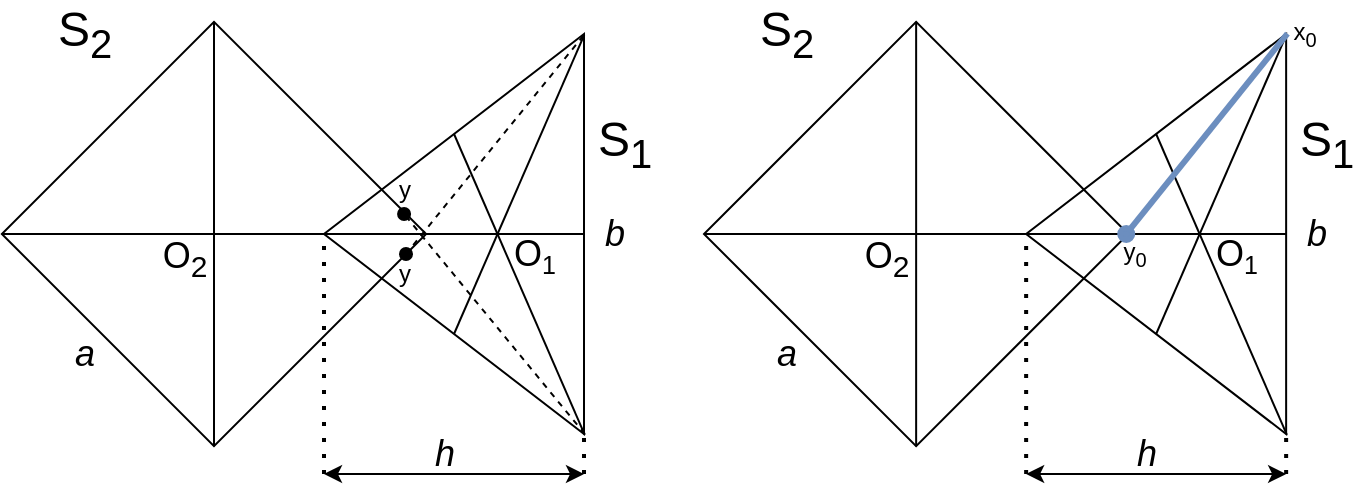 <mxfile version="16.5.1" type="device"><diagram id="qv9TY1VByeUpzpkWJU1L" name="Page-1"><mxGraphModel dx="565" dy="452" grid="1" gridSize="10" guides="1" tooltips="1" connect="1" arrows="1" fold="1" page="1" pageScale="1" pageWidth="850" pageHeight="1100" math="0" shadow="0"><root><mxCell id="0"/><mxCell id="1" parent="0"/><mxCell id="fLAzOb7ICsIZiFqXCffe-2" value="" style="whiteSpace=wrap;html=1;aspect=fixed;fillColor=none;rotation=45;" parent="1" vertex="1"><mxGeometry x="170" y="205" width="150" height="150" as="geometry"/></mxCell><mxCell id="fLAzOb7ICsIZiFqXCffe-4" value="" style="triangle;whiteSpace=wrap;html=1;fillColor=none;rotation=-180;" parent="1" vertex="1"><mxGeometry x="300" y="180" width="130" height="200" as="geometry"/></mxCell><mxCell id="fLAzOb7ICsIZiFqXCffe-5" value="" style="endArrow=none;html=1;rounded=0;exitX=1;exitY=0.5;exitDx=0;exitDy=0;entryX=0;entryY=0.5;entryDx=0;entryDy=0;" parent="1" source="fLAzOb7ICsIZiFqXCffe-4" target="fLAzOb7ICsIZiFqXCffe-4" edge="1"><mxGeometry width="50" height="50" relative="1" as="geometry"><mxPoint x="400" y="360" as="sourcePoint"/><mxPoint x="450" y="310" as="targetPoint"/></mxGeometry></mxCell><mxCell id="fLAzOb7ICsIZiFqXCffe-6" value="" style="endArrow=none;html=1;rounded=0;entryX=0.5;entryY=1;entryDx=0;entryDy=0;exitX=-0.003;exitY=-0.002;exitDx=0;exitDy=0;exitPerimeter=0;" parent="1" source="fLAzOb7ICsIZiFqXCffe-4" target="fLAzOb7ICsIZiFqXCffe-4" edge="1"><mxGeometry width="50" height="50" relative="1" as="geometry"><mxPoint x="390" y="480" as="sourcePoint"/><mxPoint x="440" y="430" as="targetPoint"/></mxGeometry></mxCell><mxCell id="fLAzOb7ICsIZiFqXCffe-7" value="" style="endArrow=none;html=1;rounded=0;exitX=0.5;exitY=0;exitDx=0;exitDy=0;entryX=-0.001;entryY=0.998;entryDx=0;entryDy=0;entryPerimeter=0;" parent="1" source="fLAzOb7ICsIZiFqXCffe-4" target="fLAzOb7ICsIZiFqXCffe-4" edge="1"><mxGeometry width="50" height="50" relative="1" as="geometry"><mxPoint x="460" y="320" as="sourcePoint"/><mxPoint x="510" y="270" as="targetPoint"/></mxGeometry></mxCell><mxCell id="fLAzOb7ICsIZiFqXCffe-8" value="" style="endArrow=none;html=1;rounded=0;exitX=0;exitY=1;exitDx=0;exitDy=0;entryX=1;entryY=0;entryDx=0;entryDy=0;" parent="1" source="fLAzOb7ICsIZiFqXCffe-2" target="fLAzOb7ICsIZiFqXCffe-2" edge="1"><mxGeometry width="50" height="50" relative="1" as="geometry"><mxPoint x="290" y="330" as="sourcePoint"/><mxPoint x="340" y="280" as="targetPoint"/></mxGeometry></mxCell><mxCell id="fLAzOb7ICsIZiFqXCffe-9" value="" style="endArrow=none;html=1;rounded=0;exitX=0;exitY=0;exitDx=0;exitDy=0;entryX=1;entryY=1;entryDx=0;entryDy=0;" parent="1" source="fLAzOb7ICsIZiFqXCffe-2" target="fLAzOb7ICsIZiFqXCffe-2" edge="1"><mxGeometry width="50" height="50" relative="1" as="geometry"><mxPoint x="150" y="270" as="sourcePoint"/><mxPoint x="200" y="220" as="targetPoint"/></mxGeometry></mxCell><mxCell id="fLAzOb7ICsIZiFqXCffe-10" value="&lt;span style=&quot;font-size: 24px&quot;&gt;S&lt;sub&gt;2&lt;/sub&gt;&lt;/span&gt;" style="text;html=1;align=center;verticalAlign=middle;resizable=0;points=[];autosize=1;strokeColor=none;fillColor=none;" parent="1" vertex="1"><mxGeometry x="160" y="165" width="40" height="30" as="geometry"/></mxCell><mxCell id="fLAzOb7ICsIZiFqXCffe-11" value="&lt;span style=&quot;font-size: 24px&quot;&gt;S&lt;sub&gt;1&lt;/sub&gt;&lt;/span&gt;" style="text;html=1;align=center;verticalAlign=middle;resizable=0;points=[];autosize=1;strokeColor=none;fillColor=none;" parent="1" vertex="1"><mxGeometry x="430" y="220" width="40" height="30" as="geometry"/></mxCell><mxCell id="fLAzOb7ICsIZiFqXCffe-12" value="&lt;font style=&quot;font-size: 18px&quot;&gt;O&lt;sub&gt;2&lt;/sub&gt;&lt;/font&gt;" style="text;html=1;align=center;verticalAlign=middle;resizable=0;points=[];autosize=1;strokeColor=none;fillColor=none;fontSize=24;" parent="1" vertex="1"><mxGeometry x="210" y="270" width="40" height="40" as="geometry"/></mxCell><mxCell id="fLAzOb7ICsIZiFqXCffe-13" value="&lt;font style=&quot;font-size: 18px&quot;&gt;O&lt;/font&gt;&lt;font style=&quot;font-size: 15px&quot;&gt;&lt;sub&gt;1&lt;/sub&gt;&lt;/font&gt;" style="text;html=1;align=center;verticalAlign=middle;resizable=0;points=[];autosize=1;strokeColor=none;fillColor=none;fontSize=24;" parent="1" vertex="1"><mxGeometry x="385" y="268" width="40" height="40" as="geometry"/></mxCell><mxCell id="fLAzOb7ICsIZiFqXCffe-14" value="&lt;i&gt;a&lt;/i&gt;" style="text;html=1;align=center;verticalAlign=middle;resizable=0;points=[];autosize=1;strokeColor=none;fillColor=none;fontSize=18;" parent="1" vertex="1"><mxGeometry x="165" y="325" width="30" height="30" as="geometry"/></mxCell><mxCell id="fLAzOb7ICsIZiFqXCffe-15" value="&lt;i&gt;b&lt;/i&gt;" style="text;html=1;align=center;verticalAlign=middle;resizable=0;points=[];autosize=1;strokeColor=none;fillColor=none;fontSize=18;" parent="1" vertex="1"><mxGeometry x="430" y="265" width="30" height="30" as="geometry"/></mxCell><mxCell id="fLAzOb7ICsIZiFqXCffe-16" value="" style="endArrow=none;dashed=1;html=1;dashPattern=1 3;strokeWidth=2;rounded=0;fontSize=18;entryX=1;entryY=0.5;entryDx=0;entryDy=0;" parent="1" target="fLAzOb7ICsIZiFqXCffe-4" edge="1"><mxGeometry width="50" height="50" relative="1" as="geometry"><mxPoint x="300" y="400" as="sourcePoint"/><mxPoint x="370" y="390" as="targetPoint"/></mxGeometry></mxCell><mxCell id="fLAzOb7ICsIZiFqXCffe-17" value="" style="endArrow=none;dashed=1;html=1;dashPattern=1 3;strokeWidth=2;rounded=0;fontSize=18;entryX=0;entryY=0.002;entryDx=0;entryDy=0;entryPerimeter=0;" parent="1" target="fLAzOb7ICsIZiFqXCffe-4" edge="1"><mxGeometry width="50" height="50" relative="1" as="geometry"><mxPoint x="430" y="400" as="sourcePoint"/><mxPoint x="444.84" y="290" as="targetPoint"/></mxGeometry></mxCell><mxCell id="fLAzOb7ICsIZiFqXCffe-18" value="" style="endArrow=classic;startArrow=classic;html=1;rounded=0;fontSize=18;" parent="1" edge="1"><mxGeometry width="50" height="50" relative="1" as="geometry"><mxPoint x="300" y="400" as="sourcePoint"/><mxPoint x="430" y="400" as="targetPoint"/></mxGeometry></mxCell><mxCell id="fLAzOb7ICsIZiFqXCffe-19" value="&lt;i&gt;h&lt;/i&gt;" style="text;html=1;align=center;verticalAlign=middle;resizable=0;points=[];autosize=1;strokeColor=none;fillColor=none;fontSize=18;" parent="1" vertex="1"><mxGeometry x="345" y="375" width="30" height="30" as="geometry"/></mxCell><mxCell id="JCRkDc2r0Nz_v9IFTzto-1" value="" style="endArrow=oval;html=1;rounded=0;startArrow=none;startFill=0;endFill=1;dashed=1;exitX=0.002;exitY=0.996;exitDx=0;exitDy=0;exitPerimeter=0;" parent="1" source="fLAzOb7ICsIZiFqXCffe-4" edge="1"><mxGeometry width="50" height="50" relative="1" as="geometry"><mxPoint x="330" y="179" as="sourcePoint"/><mxPoint x="341" y="290" as="targetPoint"/></mxGeometry></mxCell><mxCell id="JCRkDc2r0Nz_v9IFTzto-5" value="y" style="text;html=1;align=center;verticalAlign=middle;resizable=0;points=[];autosize=1;strokeColor=none;fillColor=none;" parent="1" vertex="1"><mxGeometry x="330" y="248" width="20" height="20" as="geometry"/></mxCell><mxCell id="JCRkDc2r0Nz_v9IFTzto-6" value="y" style="text;html=1;align=center;verticalAlign=middle;resizable=0;points=[];autosize=1;strokeColor=none;fillColor=none;" parent="1" vertex="1"><mxGeometry x="330" y="290" width="20" height="20" as="geometry"/></mxCell><mxCell id="0BjypTX3ZzEK_8nLHt3Z-23" value="" style="whiteSpace=wrap;html=1;aspect=fixed;fillColor=none;rotation=45;" vertex="1" parent="1"><mxGeometry x="521.07" y="205" width="150" height="150" as="geometry"/></mxCell><mxCell id="0BjypTX3ZzEK_8nLHt3Z-24" value="" style="triangle;whiteSpace=wrap;html=1;fillColor=none;rotation=-180;" vertex="1" parent="1"><mxGeometry x="651.07" y="180" width="130" height="200" as="geometry"/></mxCell><mxCell id="0BjypTX3ZzEK_8nLHt3Z-25" value="" style="endArrow=none;html=1;rounded=0;exitX=1;exitY=0.5;exitDx=0;exitDy=0;entryX=0;entryY=0.5;entryDx=0;entryDy=0;" edge="1" parent="1" source="0BjypTX3ZzEK_8nLHt3Z-24" target="0BjypTX3ZzEK_8nLHt3Z-24"><mxGeometry width="50" height="50" relative="1" as="geometry"><mxPoint x="751.07" y="360" as="sourcePoint"/><mxPoint x="801.07" y="310" as="targetPoint"/></mxGeometry></mxCell><mxCell id="0BjypTX3ZzEK_8nLHt3Z-26" value="" style="endArrow=none;html=1;rounded=0;entryX=0.5;entryY=1;entryDx=0;entryDy=0;exitX=-0.003;exitY=-0.002;exitDx=0;exitDy=0;exitPerimeter=0;" edge="1" parent="1" source="0BjypTX3ZzEK_8nLHt3Z-24" target="0BjypTX3ZzEK_8nLHt3Z-24"><mxGeometry width="50" height="50" relative="1" as="geometry"><mxPoint x="741.07" y="480" as="sourcePoint"/><mxPoint x="791.07" y="430" as="targetPoint"/></mxGeometry></mxCell><mxCell id="0BjypTX3ZzEK_8nLHt3Z-27" value="" style="endArrow=none;html=1;rounded=0;exitX=0.5;exitY=0;exitDx=0;exitDy=0;entryX=-0.001;entryY=0.998;entryDx=0;entryDy=0;entryPerimeter=0;" edge="1" parent="1" source="0BjypTX3ZzEK_8nLHt3Z-24" target="0BjypTX3ZzEK_8nLHt3Z-24"><mxGeometry width="50" height="50" relative="1" as="geometry"><mxPoint x="811.07" y="320" as="sourcePoint"/><mxPoint x="861.07" y="270" as="targetPoint"/></mxGeometry></mxCell><mxCell id="0BjypTX3ZzEK_8nLHt3Z-28" value="" style="endArrow=none;html=1;rounded=0;exitX=0;exitY=1;exitDx=0;exitDy=0;entryX=1;entryY=0;entryDx=0;entryDy=0;" edge="1" parent="1" source="0BjypTX3ZzEK_8nLHt3Z-23" target="0BjypTX3ZzEK_8nLHt3Z-23"><mxGeometry width="50" height="50" relative="1" as="geometry"><mxPoint x="641.07" y="330" as="sourcePoint"/><mxPoint x="691.07" y="280" as="targetPoint"/></mxGeometry></mxCell><mxCell id="0BjypTX3ZzEK_8nLHt3Z-29" value="" style="endArrow=none;html=1;rounded=0;exitX=0;exitY=0;exitDx=0;exitDy=0;entryX=1;entryY=1;entryDx=0;entryDy=0;" edge="1" parent="1" source="0BjypTX3ZzEK_8nLHt3Z-23" target="0BjypTX3ZzEK_8nLHt3Z-23"><mxGeometry width="50" height="50" relative="1" as="geometry"><mxPoint x="501.07" y="270" as="sourcePoint"/><mxPoint x="551.07" y="220" as="targetPoint"/></mxGeometry></mxCell><mxCell id="0BjypTX3ZzEK_8nLHt3Z-30" value="&lt;span style=&quot;font-size: 24px&quot;&gt;S&lt;sub&gt;2&lt;/sub&gt;&lt;/span&gt;" style="text;html=1;align=center;verticalAlign=middle;resizable=0;points=[];autosize=1;strokeColor=none;fillColor=none;" vertex="1" parent="1"><mxGeometry x="511.07" y="165" width="40" height="30" as="geometry"/></mxCell><mxCell id="0BjypTX3ZzEK_8nLHt3Z-31" value="&lt;span style=&quot;font-size: 24px&quot;&gt;S&lt;sub&gt;1&lt;/sub&gt;&lt;/span&gt;" style="text;html=1;align=center;verticalAlign=middle;resizable=0;points=[];autosize=1;strokeColor=none;fillColor=none;" vertex="1" parent="1"><mxGeometry x="781.07" y="220" width="40" height="30" as="geometry"/></mxCell><mxCell id="0BjypTX3ZzEK_8nLHt3Z-32" value="&lt;font style=&quot;font-size: 18px&quot;&gt;O&lt;sub&gt;2&lt;/sub&gt;&lt;/font&gt;" style="text;html=1;align=center;verticalAlign=middle;resizable=0;points=[];autosize=1;strokeColor=none;fillColor=none;fontSize=24;" vertex="1" parent="1"><mxGeometry x="561.07" y="270" width="40" height="40" as="geometry"/></mxCell><mxCell id="0BjypTX3ZzEK_8nLHt3Z-33" value="&lt;font style=&quot;font-size: 18px&quot;&gt;O&lt;/font&gt;&lt;font style=&quot;font-size: 15px&quot;&gt;&lt;sub&gt;1&lt;/sub&gt;&lt;/font&gt;" style="text;html=1;align=center;verticalAlign=middle;resizable=0;points=[];autosize=1;strokeColor=none;fillColor=none;fontSize=24;" vertex="1" parent="1"><mxGeometry x="736.07" y="268" width="40" height="40" as="geometry"/></mxCell><mxCell id="0BjypTX3ZzEK_8nLHt3Z-34" value="&lt;i&gt;a&lt;/i&gt;" style="text;html=1;align=center;verticalAlign=middle;resizable=0;points=[];autosize=1;strokeColor=none;fillColor=none;fontSize=18;" vertex="1" parent="1"><mxGeometry x="516.07" y="325" width="30" height="30" as="geometry"/></mxCell><mxCell id="0BjypTX3ZzEK_8nLHt3Z-35" value="&lt;i&gt;b&lt;/i&gt;" style="text;html=1;align=center;verticalAlign=middle;resizable=0;points=[];autosize=1;strokeColor=none;fillColor=none;fontSize=18;" vertex="1" parent="1"><mxGeometry x="781.07" y="265" width="30" height="30" as="geometry"/></mxCell><mxCell id="0BjypTX3ZzEK_8nLHt3Z-36" value="" style="endArrow=none;dashed=1;html=1;dashPattern=1 3;strokeWidth=2;rounded=0;fontSize=18;entryX=1;entryY=0.5;entryDx=0;entryDy=0;" edge="1" parent="1" target="0BjypTX3ZzEK_8nLHt3Z-24"><mxGeometry width="50" height="50" relative="1" as="geometry"><mxPoint x="651.07" y="400" as="sourcePoint"/><mxPoint x="721.07" y="390" as="targetPoint"/></mxGeometry></mxCell><mxCell id="0BjypTX3ZzEK_8nLHt3Z-37" value="" style="endArrow=none;dashed=1;html=1;dashPattern=1 3;strokeWidth=2;rounded=0;fontSize=18;entryX=0;entryY=0.002;entryDx=0;entryDy=0;entryPerimeter=0;" edge="1" parent="1" target="0BjypTX3ZzEK_8nLHt3Z-24"><mxGeometry width="50" height="50" relative="1" as="geometry"><mxPoint x="781.07" y="400" as="sourcePoint"/><mxPoint x="795.91" y="290" as="targetPoint"/></mxGeometry></mxCell><mxCell id="0BjypTX3ZzEK_8nLHt3Z-38" value="" style="endArrow=classic;startArrow=classic;html=1;rounded=0;fontSize=18;" edge="1" parent="1"><mxGeometry width="50" height="50" relative="1" as="geometry"><mxPoint x="651.07" y="400" as="sourcePoint"/><mxPoint x="781.07" y="400" as="targetPoint"/></mxGeometry></mxCell><mxCell id="0BjypTX3ZzEK_8nLHt3Z-39" value="&lt;i&gt;h&lt;/i&gt;" style="text;html=1;align=center;verticalAlign=middle;resizable=0;points=[];autosize=1;strokeColor=none;fillColor=none;fontSize=18;" vertex="1" parent="1"><mxGeometry x="696.07" y="375" width="30" height="30" as="geometry"/></mxCell><mxCell id="0BjypTX3ZzEK_8nLHt3Z-41" value="y&lt;sub&gt;0&lt;/sub&gt;" style="text;html=1;align=center;verticalAlign=middle;resizable=0;points=[];autosize=1;strokeColor=none;fillColor=none;" vertex="1" parent="1"><mxGeometry x="690" y="280" width="30" height="20" as="geometry"/></mxCell><mxCell id="0BjypTX3ZzEK_8nLHt3Z-43" value="" style="endArrow=oval;html=1;rounded=0;entryX=0.692;entryY=0.55;entryDx=0;entryDy=0;entryPerimeter=0;startArrow=none;startFill=0;endFill=1;fillColor=#dae8fc;strokeColor=#6c8ebf;strokeWidth=3;exitX=-0.005;exitY=1.001;exitDx=0;exitDy=0;exitPerimeter=0;" edge="1" parent="1" source="0BjypTX3ZzEK_8nLHt3Z-24"><mxGeometry width="50" height="50" relative="1" as="geometry"><mxPoint x="781.07" y="380" as="sourcePoint"/><mxPoint x="701.11" y="280" as="targetPoint"/></mxGeometry></mxCell><mxCell id="0BjypTX3ZzEK_8nLHt3Z-44" value="" style="endArrow=oval;html=1;rounded=0;startArrow=none;startFill=0;endFill=1;dashed=1;exitX=-0.003;exitY=0;exitDx=0;exitDy=0;exitPerimeter=0;entryX=0.692;entryY=0.55;entryDx=0;entryDy=0;entryPerimeter=0;" edge="1" parent="1" source="fLAzOb7ICsIZiFqXCffe-4" target="fLAzOb7ICsIZiFqXCffe-4"><mxGeometry width="50" height="50" relative="1" as="geometry"><mxPoint x="439.74" y="190.8" as="sourcePoint"/><mxPoint x="351" y="300" as="targetPoint"/></mxGeometry></mxCell><mxCell id="0BjypTX3ZzEK_8nLHt3Z-45" value="x&lt;sub&gt;0&lt;br&gt;&lt;/sub&gt;" style="text;html=1;align=center;verticalAlign=middle;resizable=0;points=[];autosize=1;strokeColor=none;fillColor=none;" vertex="1" parent="1"><mxGeometry x="775" y="170" width="30" height="20" as="geometry"/></mxCell></root></mxGraphModel></diagram></mxfile>